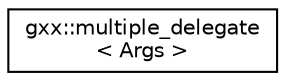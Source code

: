 digraph "Graphical Class Hierarchy"
{
  edge [fontname="Helvetica",fontsize="10",labelfontname="Helvetica",labelfontsize="10"];
  node [fontname="Helvetica",fontsize="10",shape=record];
  rankdir="LR";
  Node1 [label="gxx::multiple_delegate\l\< Args \>",height=0.2,width=0.4,color="black", fillcolor="white", style="filled",URL="$classgxx_1_1multiple__delegate.html"];
}
